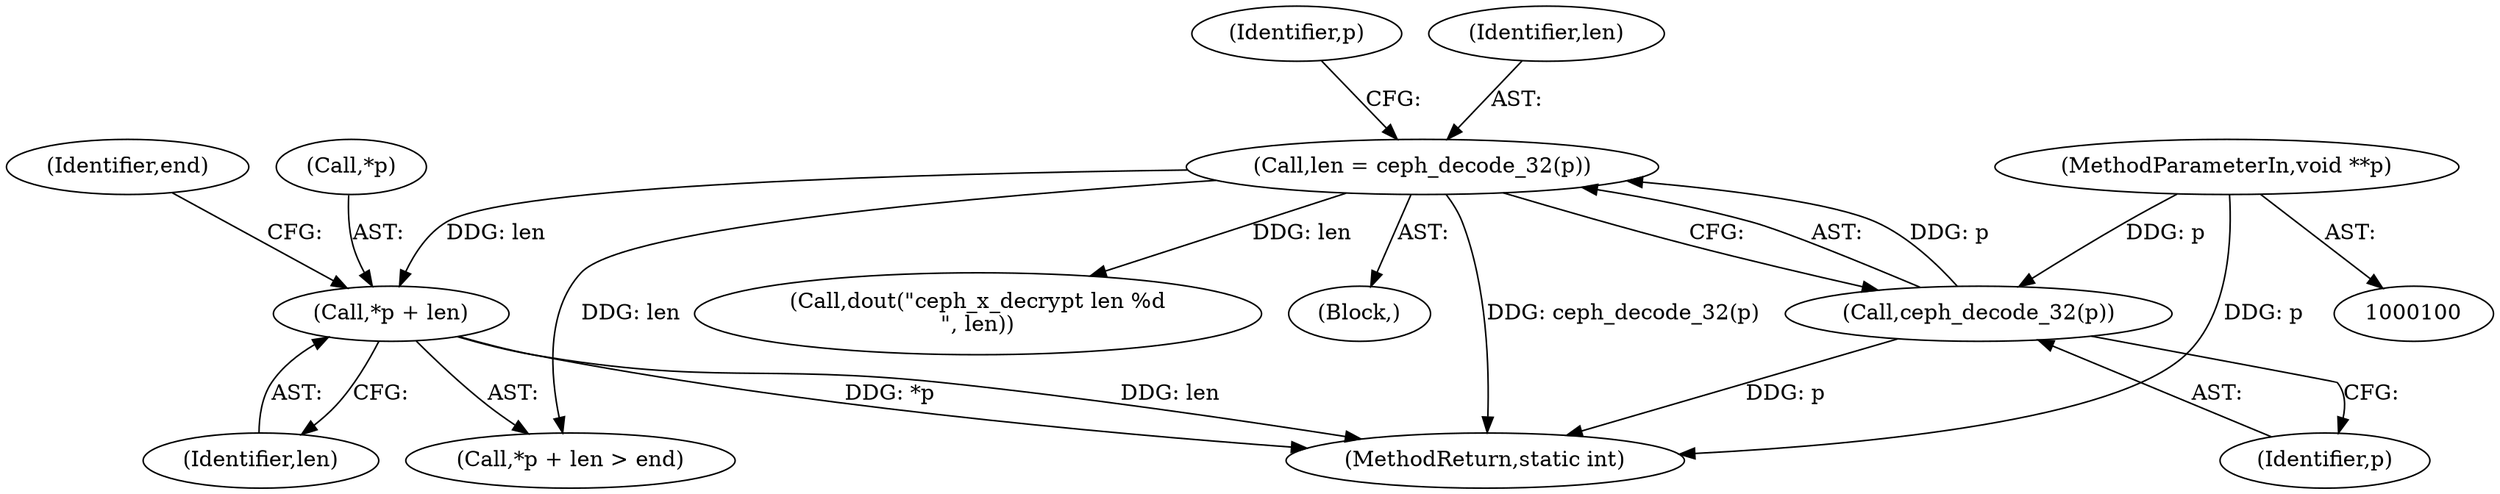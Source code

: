 digraph "1_linux_c27a3e4d667fdcad3db7b104f75659478e0c68d8@pointer" {
"1000121" [label="(Call,*p + len)"];
"1000115" [label="(Call,len = ceph_decode_32(p))"];
"1000117" [label="(Call,ceph_decode_32(p))"];
"1000102" [label="(MethodParameterIn,void **p)"];
"1000129" [label="(Call,dout(\"ceph_x_decrypt len %d\n\", len))"];
"1000172" [label="(MethodReturn,static int)"];
"1000122" [label="(Call,*p)"];
"1000117" [label="(Call,ceph_decode_32(p))"];
"1000118" [label="(Identifier,p)"];
"1000115" [label="(Call,len = ceph_decode_32(p))"];
"1000121" [label="(Call,*p + len)"];
"1000102" [label="(MethodParameterIn,void **p)"];
"1000125" [label="(Identifier,end)"];
"1000123" [label="(Identifier,p)"];
"1000116" [label="(Identifier,len)"];
"1000106" [label="(Block,)"];
"1000124" [label="(Identifier,len)"];
"1000120" [label="(Call,*p + len > end)"];
"1000121" -> "1000120"  [label="AST: "];
"1000121" -> "1000124"  [label="CFG: "];
"1000122" -> "1000121"  [label="AST: "];
"1000124" -> "1000121"  [label="AST: "];
"1000125" -> "1000121"  [label="CFG: "];
"1000121" -> "1000172"  [label="DDG: *p"];
"1000121" -> "1000172"  [label="DDG: len"];
"1000115" -> "1000121"  [label="DDG: len"];
"1000115" -> "1000106"  [label="AST: "];
"1000115" -> "1000117"  [label="CFG: "];
"1000116" -> "1000115"  [label="AST: "];
"1000117" -> "1000115"  [label="AST: "];
"1000123" -> "1000115"  [label="CFG: "];
"1000115" -> "1000172"  [label="DDG: ceph_decode_32(p)"];
"1000117" -> "1000115"  [label="DDG: p"];
"1000115" -> "1000120"  [label="DDG: len"];
"1000115" -> "1000129"  [label="DDG: len"];
"1000117" -> "1000118"  [label="CFG: "];
"1000118" -> "1000117"  [label="AST: "];
"1000117" -> "1000172"  [label="DDG: p"];
"1000102" -> "1000117"  [label="DDG: p"];
"1000102" -> "1000100"  [label="AST: "];
"1000102" -> "1000172"  [label="DDG: p"];
}
